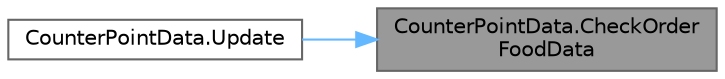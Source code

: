 digraph "CounterPointData.CheckOrderFoodData"
{
 // LATEX_PDF_SIZE
  bgcolor="transparent";
  edge [fontname=Helvetica,fontsize=10,labelfontname=Helvetica,labelfontsize=10];
  node [fontname=Helvetica,fontsize=10,shape=box,height=0.2,width=0.4];
  rankdir="RL";
  Node1 [id="Node000001",label="CounterPointData.CheckOrder\lFoodData",height=0.2,width=0.4,color="gray40", fillcolor="grey60", style="filled", fontcolor="black",tooltip=" "];
  Node1 -> Node2 [id="edge1_Node000001_Node000002",dir="back",color="steelblue1",style="solid",tooltip=" "];
  Node2 [id="Node000002",label="CounterPointData.Update",height=0.2,width=0.4,color="grey40", fillcolor="white", style="filled",URL="$class_counter_point_data.html#ac9b9bc5e0b4ce4aec2805a2df039e65b",tooltip=" "];
}
